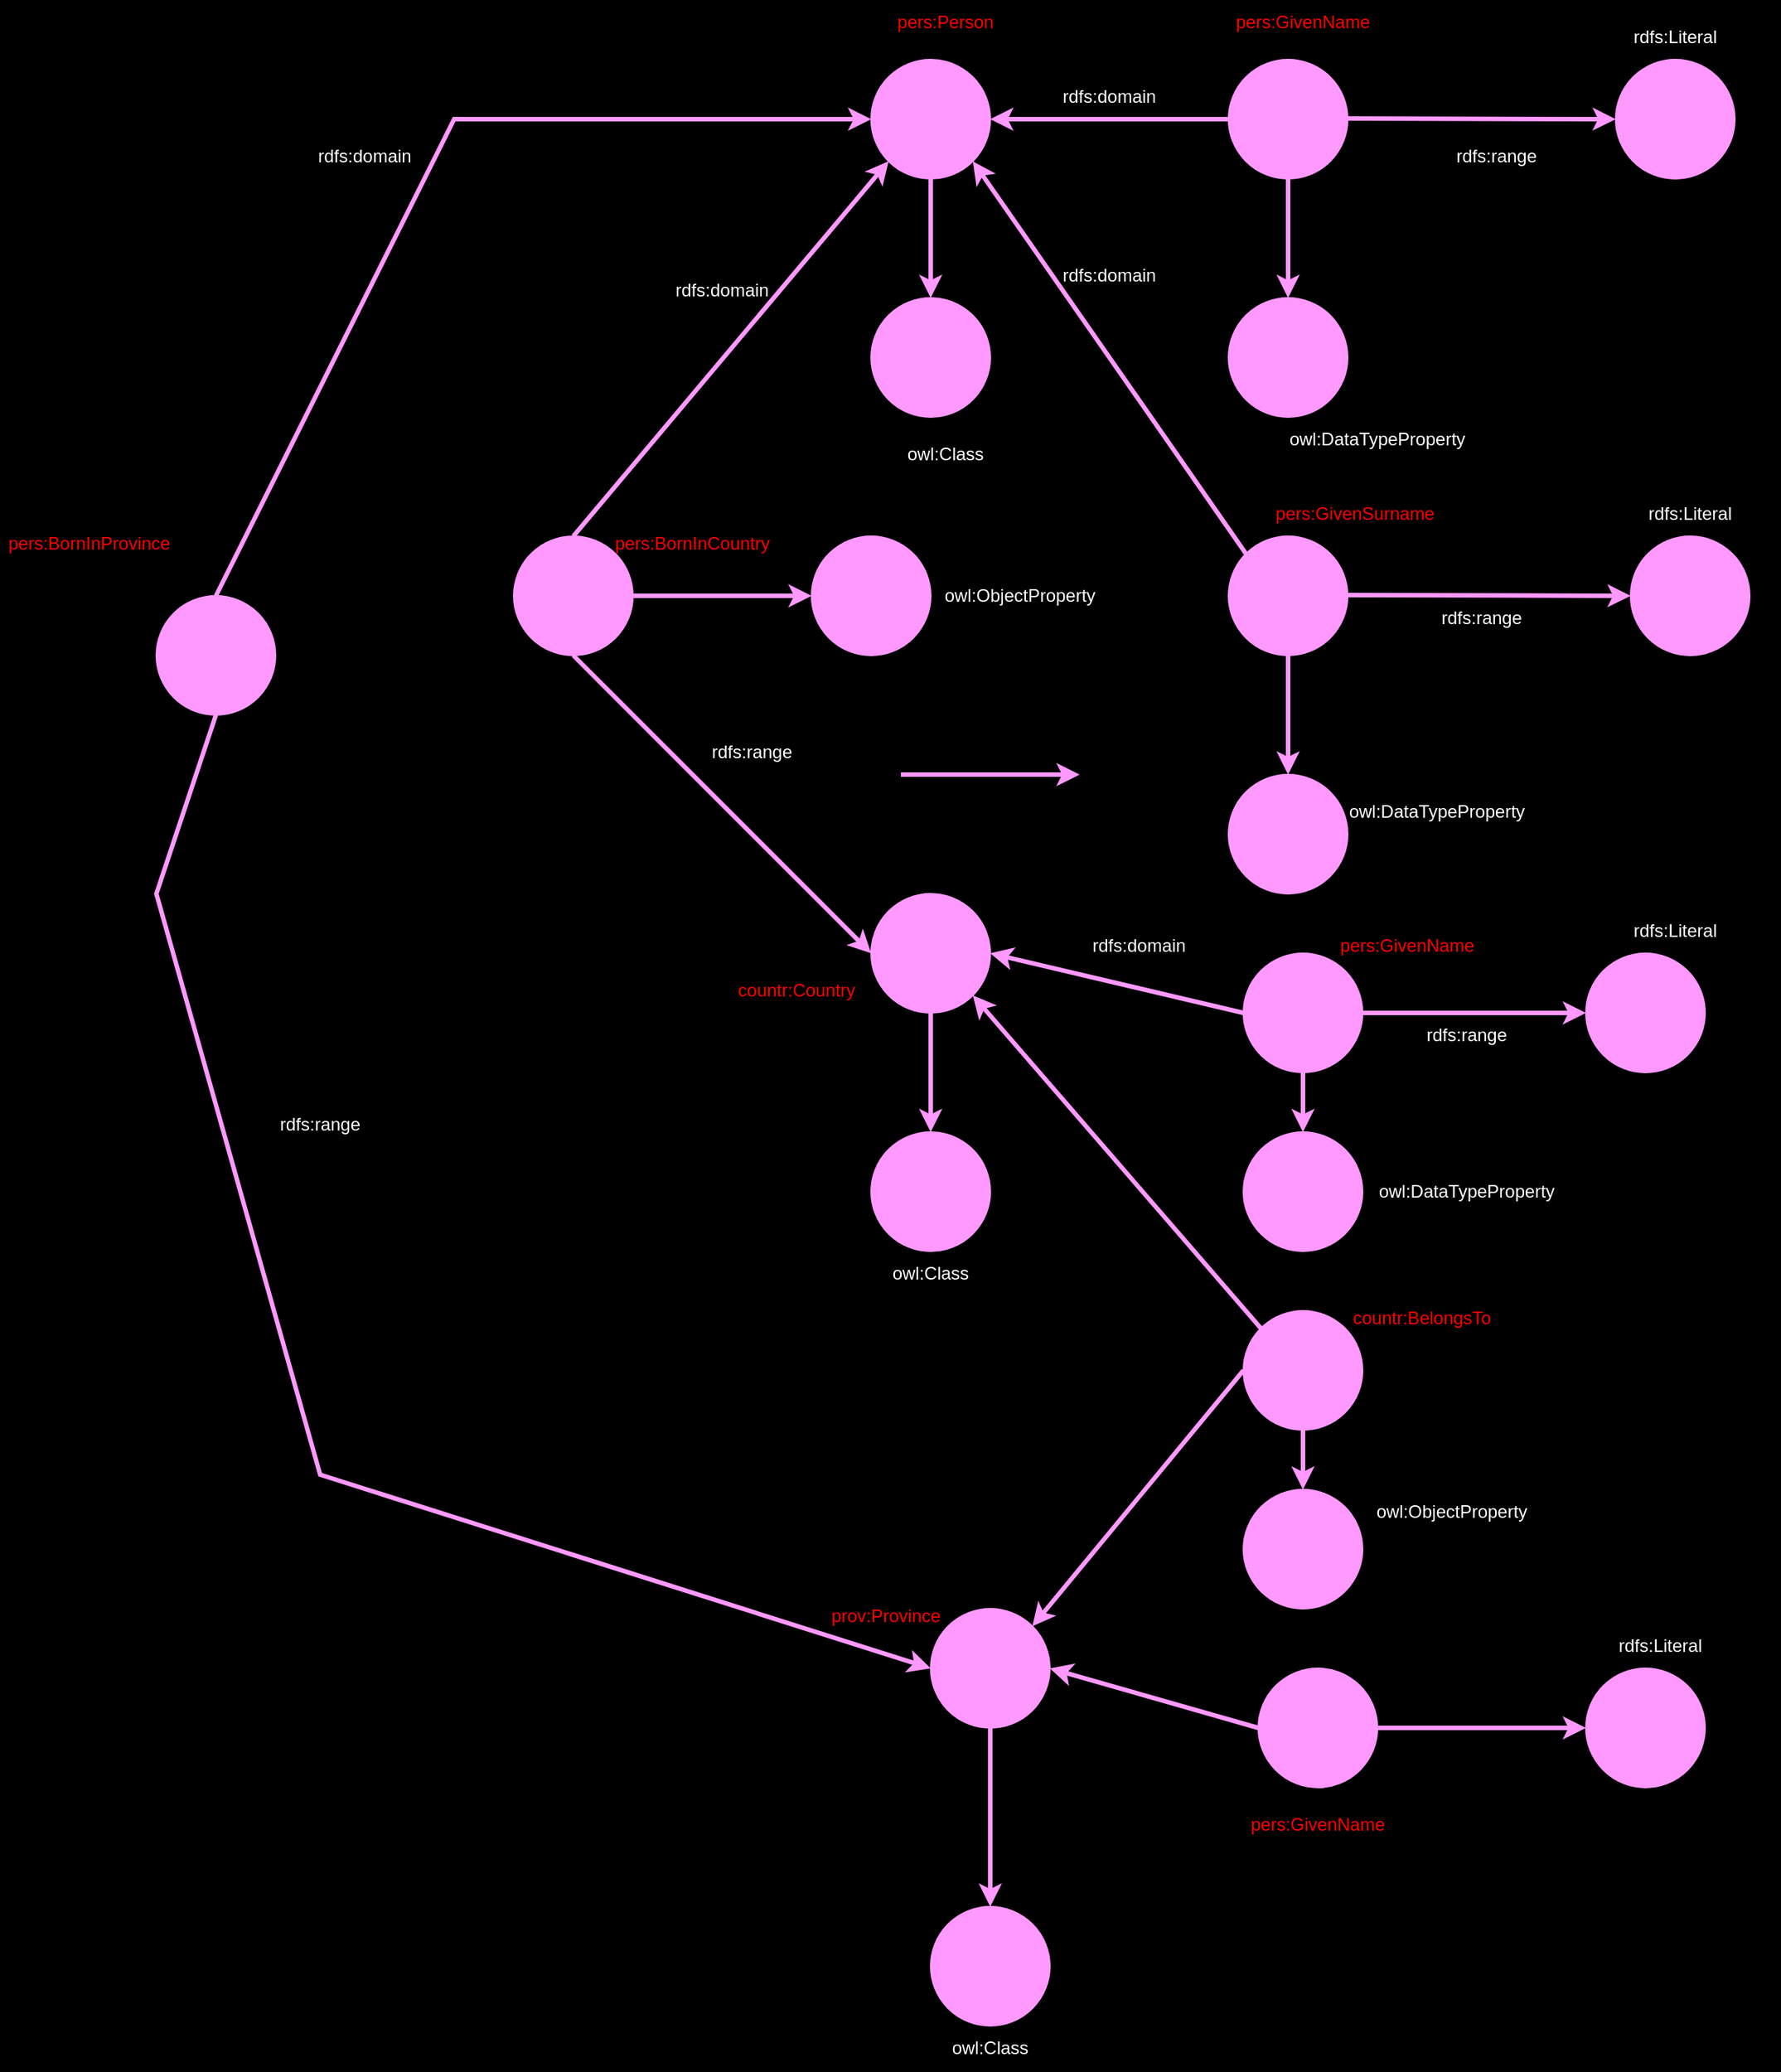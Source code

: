 <mxfile version="24.2.2" type="github">
  <diagram id="R2lEEEUBdFMjLlhIrx00" name="Page-1">
    <mxGraphModel dx="2122" dy="753" grid="1" gridSize="10" guides="1" tooltips="1" connect="1" arrows="1" fold="1" page="1" pageScale="1" pageWidth="850" pageHeight="1100" background="#000000" math="0" shadow="0" extFonts="Permanent Marker^https://fonts.googleapis.com/css?family=Permanent+Marker">
      <root>
        <mxCell id="0" />
        <mxCell id="1" parent="0" />
        <mxCell id="4SjUEF4Vs4CtEPpjbndP-1" value="" style="ellipse;whiteSpace=wrap;html=1;aspect=fixed;strokeColor=#FF99FF;fillColor=#FF99FF;" vertex="1" parent="1">
          <mxGeometry x="160" y="80" width="80" height="80" as="geometry" />
        </mxCell>
        <mxCell id="4SjUEF4Vs4CtEPpjbndP-2" value="" style="ellipse;whiteSpace=wrap;html=1;aspect=fixed;strokeColor=#FF99FF;fillColor=#FF99FF;" vertex="1" parent="1">
          <mxGeometry x="660" y="80" width="80" height="80" as="geometry" />
        </mxCell>
        <mxCell id="4SjUEF4Vs4CtEPpjbndP-3" value="" style="ellipse;whiteSpace=wrap;html=1;aspect=fixed;strokeColor=#FF99FF;fillColor=#FF99FF;" vertex="1" parent="1">
          <mxGeometry x="400" y="80" width="80" height="80" as="geometry" />
        </mxCell>
        <mxCell id="4SjUEF4Vs4CtEPpjbndP-4" value="" style="ellipse;whiteSpace=wrap;html=1;aspect=fixed;strokeColor=#FF99FF;fillColor=#FF99FF;" vertex="1" parent="1">
          <mxGeometry x="400" y="240" width="80" height="80" as="geometry" />
        </mxCell>
        <mxCell id="4SjUEF4Vs4CtEPpjbndP-5" value="" style="endArrow=classic;html=1;rounded=0;strokeColor=#FF99FF;strokeWidth=3;entryX=0;entryY=0.5;entryDx=0;entryDy=0;" edge="1" parent="1" target="4SjUEF4Vs4CtEPpjbndP-2">
          <mxGeometry width="50" height="50" relative="1" as="geometry">
            <mxPoint x="470" y="119.5" as="sourcePoint" />
            <mxPoint x="590" y="119.5" as="targetPoint" />
          </mxGeometry>
        </mxCell>
        <mxCell id="4SjUEF4Vs4CtEPpjbndP-10" value="" style="endArrow=classic;html=1;rounded=0;strokeColor=#FF99FF;strokeWidth=3;exitX=0;exitY=0.5;exitDx=0;exitDy=0;" edge="1" parent="1" source="4SjUEF4Vs4CtEPpjbndP-3">
          <mxGeometry width="50" height="50" relative="1" as="geometry">
            <mxPoint x="420" y="160" as="sourcePoint" />
            <mxPoint x="240" y="120" as="targetPoint" />
            <Array as="points" />
          </mxGeometry>
        </mxCell>
        <mxCell id="4SjUEF4Vs4CtEPpjbndP-11" value="" style="endArrow=classic;html=1;rounded=0;strokeColor=#FF99FF;strokeWidth=3;" edge="1" parent="1">
          <mxGeometry width="50" height="50" relative="1" as="geometry">
            <mxPoint x="440" y="160" as="sourcePoint" />
            <mxPoint x="440" y="240" as="targetPoint" />
          </mxGeometry>
        </mxCell>
        <mxCell id="4SjUEF4Vs4CtEPpjbndP-12" value="" style="endArrow=classic;html=1;rounded=0;strokeColor=#FF99FF;strokeWidth=3;exitX=0.5;exitY=1;exitDx=0;exitDy=0;entryX=0.5;entryY=0;entryDx=0;entryDy=0;" edge="1" parent="1" source="4SjUEF4Vs4CtEPpjbndP-1" target="4SjUEF4Vs4CtEPpjbndP-14">
          <mxGeometry width="50" height="50" relative="1" as="geometry">
            <mxPoint x="120" y="300" as="sourcePoint" />
            <mxPoint x="80" y="280" as="targetPoint" />
          </mxGeometry>
        </mxCell>
        <mxCell id="4SjUEF4Vs4CtEPpjbndP-13" value="" style="endArrow=classic;html=1;rounded=0;strokeColor=#FF99FF;strokeWidth=3;exitX=0;exitY=0;exitDx=0;exitDy=0;entryX=1;entryY=1;entryDx=0;entryDy=0;" edge="1" parent="1" source="4SjUEF4Vs4CtEPpjbndP-23" target="4SjUEF4Vs4CtEPpjbndP-1">
          <mxGeometry width="50" height="50" relative="1" as="geometry">
            <mxPoint x="220" y="150" as="sourcePoint" />
            <mxPoint x="360" y="420" as="targetPoint" />
          </mxGeometry>
        </mxCell>
        <mxCell id="4SjUEF4Vs4CtEPpjbndP-14" value="" style="ellipse;whiteSpace=wrap;html=1;aspect=fixed;strokeColor=#FF99FF;fillColor=#FF99FF;" vertex="1" parent="1">
          <mxGeometry x="160" y="240" width="80" height="80" as="geometry" />
        </mxCell>
        <mxCell id="4SjUEF4Vs4CtEPpjbndP-15" value="" style="ellipse;whiteSpace=wrap;html=1;aspect=fixed;strokeColor=#FF99FF;fillColor=#FF99FF;" vertex="1" parent="1">
          <mxGeometry x="-320" y="440" width="80" height="80" as="geometry" />
        </mxCell>
        <mxCell id="4SjUEF4Vs4CtEPpjbndP-16" value="" style="endArrow=classic;html=1;rounded=0;strokeColor=#FF99FF;strokeWidth=3;exitX=0.5;exitY=0;exitDx=0;exitDy=0;" edge="1" parent="1" source="4SjUEF4Vs4CtEPpjbndP-15" target="4SjUEF4Vs4CtEPpjbndP-1">
          <mxGeometry width="50" height="50" relative="1" as="geometry">
            <mxPoint x="-80" y="160" as="sourcePoint" />
            <mxPoint x="-70" y="250" as="targetPoint" />
            <Array as="points">
              <mxPoint x="-120" y="120" />
            </Array>
          </mxGeometry>
        </mxCell>
        <mxCell id="4SjUEF4Vs4CtEPpjbndP-17" value="" style="ellipse;whiteSpace=wrap;html=1;aspect=fixed;strokeColor=#FF99FF;fillColor=#FF99FF;" vertex="1" parent="1">
          <mxGeometry x="-80" y="400" width="80" height="80" as="geometry" />
        </mxCell>
        <mxCell id="4SjUEF4Vs4CtEPpjbndP-18" value="" style="endArrow=classic;html=1;rounded=0;strokeColor=#FF99FF;strokeWidth=3;entryX=0;entryY=0.5;entryDx=0;entryDy=0;" edge="1" parent="1" target="4SjUEF4Vs4CtEPpjbndP-24">
          <mxGeometry width="50" height="50" relative="1" as="geometry">
            <mxPoint x="480" y="439.5" as="sourcePoint" />
            <mxPoint x="600" y="439.5" as="targetPoint" />
          </mxGeometry>
        </mxCell>
        <mxCell id="4SjUEF4Vs4CtEPpjbndP-19" value="" style="endArrow=classic;html=1;rounded=0;strokeColor=#FF99FF;strokeWidth=3;exitX=0.5;exitY=0;exitDx=0;exitDy=0;entryX=0;entryY=1;entryDx=0;entryDy=0;" edge="1" parent="1" source="4SjUEF4Vs4CtEPpjbndP-17" target="4SjUEF4Vs4CtEPpjbndP-1">
          <mxGeometry width="50" height="50" relative="1" as="geometry">
            <mxPoint x="10" y="279" as="sourcePoint" />
            <mxPoint x="-70" y="210" as="targetPoint" />
          </mxGeometry>
        </mxCell>
        <mxCell id="4SjUEF4Vs4CtEPpjbndP-20" value="" style="endArrow=classic;html=1;rounded=0;strokeColor=#FF99FF;strokeWidth=3;exitX=1;exitY=0.5;exitDx=0;exitDy=0;" edge="1" parent="1" source="4SjUEF4Vs4CtEPpjbndP-17">
          <mxGeometry width="50" height="50" relative="1" as="geometry">
            <mxPoint x="15" y="440" as="sourcePoint" />
            <mxPoint x="120" y="440" as="targetPoint" />
          </mxGeometry>
        </mxCell>
        <mxCell id="4SjUEF4Vs4CtEPpjbndP-22" value="" style="endArrow=classic;html=1;rounded=0;strokeColor=#FF99FF;strokeWidth=3;exitX=0.5;exitY=1;exitDx=0;exitDy=0;entryX=0.5;entryY=0;entryDx=0;entryDy=0;" edge="1" parent="1" source="4SjUEF4Vs4CtEPpjbndP-23" target="4SjUEF4Vs4CtEPpjbndP-25">
          <mxGeometry width="50" height="50" relative="1" as="geometry">
            <mxPoint x="440" y="549" as="sourcePoint" />
            <mxPoint x="440" y="560" as="targetPoint" />
          </mxGeometry>
        </mxCell>
        <mxCell id="4SjUEF4Vs4CtEPpjbndP-23" value="" style="ellipse;whiteSpace=wrap;html=1;aspect=fixed;strokeColor=#FF99FF;fillColor=#FF99FF;" vertex="1" parent="1">
          <mxGeometry x="400" y="400" width="80" height="80" as="geometry" />
        </mxCell>
        <mxCell id="4SjUEF4Vs4CtEPpjbndP-24" value="" style="ellipse;whiteSpace=wrap;html=1;aspect=fixed;strokeColor=#FF99FF;fillColor=#FF99FF;" vertex="1" parent="1">
          <mxGeometry x="670" y="400" width="80" height="80" as="geometry" />
        </mxCell>
        <mxCell id="4SjUEF4Vs4CtEPpjbndP-25" value="" style="ellipse;whiteSpace=wrap;html=1;aspect=fixed;strokeColor=#FF99FF;fillColor=#FF99FF;" vertex="1" parent="1">
          <mxGeometry x="400" y="560" width="80" height="80" as="geometry" />
        </mxCell>
        <mxCell id="4SjUEF4Vs4CtEPpjbndP-26" value="" style="ellipse;whiteSpace=wrap;html=1;aspect=fixed;strokeColor=#FF99FF;fillColor=#FF99FF;" vertex="1" parent="1">
          <mxGeometry x="120" y="400" width="80" height="80" as="geometry" />
        </mxCell>
        <mxCell id="4SjUEF4Vs4CtEPpjbndP-28" value="" style="endArrow=classic;html=1;rounded=0;strokeColor=#FF99FF;strokeWidth=3;exitX=0.5;exitY=1;exitDx=0;exitDy=0;entryX=0;entryY=0.5;entryDx=0;entryDy=0;" edge="1" parent="1" source="4SjUEF4Vs4CtEPpjbndP-15" target="4SjUEF4Vs4CtEPpjbndP-50">
          <mxGeometry width="50" height="50" relative="1" as="geometry">
            <mxPoint x="-350" y="550" as="sourcePoint" />
            <mxPoint x="-240" y="920" as="targetPoint" />
            <Array as="points">
              <mxPoint x="-320" y="640" />
              <mxPoint x="-210" y="1030" />
            </Array>
          </mxGeometry>
        </mxCell>
        <mxCell id="4SjUEF4Vs4CtEPpjbndP-29" value="" style="endArrow=classic;html=1;rounded=0;strokeColor=#FF99FF;strokeWidth=3;entryX=0;entryY=0.5;entryDx=0;entryDy=0;exitX=1;exitY=0.5;exitDx=0;exitDy=0;" edge="1" parent="1" source="4SjUEF4Vs4CtEPpjbndP-35" target="4SjUEF4Vs4CtEPpjbndP-33">
          <mxGeometry width="50" height="50" relative="1" as="geometry">
            <mxPoint x="640" y="650" as="sourcePoint" />
            <mxPoint x="490" y="650" as="targetPoint" />
          </mxGeometry>
        </mxCell>
        <mxCell id="4SjUEF4Vs4CtEPpjbndP-30" value="" style="endArrow=classic;html=1;rounded=0;strokeColor=#FF99FF;strokeWidth=3;entryX=1;entryY=0.5;entryDx=0;entryDy=0;exitX=0;exitY=0.5;exitDx=0;exitDy=0;" edge="1" parent="1" source="4SjUEF4Vs4CtEPpjbndP-35" target="4SjUEF4Vs4CtEPpjbndP-34">
          <mxGeometry width="50" height="50" relative="1" as="geometry">
            <mxPoint x="190" y="570" as="sourcePoint" />
            <mxPoint x="310" y="570" as="targetPoint" />
          </mxGeometry>
        </mxCell>
        <mxCell id="4SjUEF4Vs4CtEPpjbndP-32" value="" style="endArrow=classic;html=1;rounded=0;strokeColor=#FF99FF;strokeWidth=3;entryX=0;entryY=0.5;entryDx=0;entryDy=0;exitX=0.5;exitY=1;exitDx=0;exitDy=0;" edge="1" parent="1" source="4SjUEF4Vs4CtEPpjbndP-17" target="4SjUEF4Vs4CtEPpjbndP-34">
          <mxGeometry width="50" height="50" relative="1" as="geometry">
            <mxPoint x="40" y="600" as="sourcePoint" />
            <mxPoint x="160" y="599.5" as="targetPoint" />
          </mxGeometry>
        </mxCell>
        <mxCell id="4SjUEF4Vs4CtEPpjbndP-33" value="" style="ellipse;whiteSpace=wrap;html=1;aspect=fixed;strokeColor=#FF99FF;fillColor=#FF99FF;" vertex="1" parent="1">
          <mxGeometry x="640" y="680" width="80" height="80" as="geometry" />
        </mxCell>
        <mxCell id="4SjUEF4Vs4CtEPpjbndP-34" value="" style="ellipse;whiteSpace=wrap;html=1;aspect=fixed;strokeColor=#FF99FF;fillColor=#FF99FF;" vertex="1" parent="1">
          <mxGeometry x="160" y="640" width="80" height="80" as="geometry" />
        </mxCell>
        <mxCell id="4SjUEF4Vs4CtEPpjbndP-35" value="" style="ellipse;whiteSpace=wrap;html=1;aspect=fixed;strokeColor=#FF99FF;fillColor=#FF99FF;" vertex="1" parent="1">
          <mxGeometry x="410" y="680" width="80" height="80" as="geometry" />
        </mxCell>
        <mxCell id="4SjUEF4Vs4CtEPpjbndP-36" value="" style="ellipse;whiteSpace=wrap;html=1;aspect=fixed;strokeColor=#FF99FF;fillColor=#FF99FF;" vertex="1" parent="1">
          <mxGeometry x="160" y="800" width="80" height="80" as="geometry" />
        </mxCell>
        <mxCell id="4SjUEF4Vs4CtEPpjbndP-37" value="" style="endArrow=classic;html=1;rounded=0;strokeColor=#FF99FF;strokeWidth=3;" edge="1" parent="1">
          <mxGeometry width="50" height="50" relative="1" as="geometry">
            <mxPoint x="180" y="560" as="sourcePoint" />
            <mxPoint x="300" y="560" as="targetPoint" />
          </mxGeometry>
        </mxCell>
        <mxCell id="4SjUEF4Vs4CtEPpjbndP-38" value="" style="endArrow=classic;html=1;rounded=0;strokeColor=#FF99FF;strokeWidth=3;exitX=0.5;exitY=1;exitDx=0;exitDy=0;entryX=0.5;entryY=0;entryDx=0;entryDy=0;" edge="1" parent="1" source="4SjUEF4Vs4CtEPpjbndP-44" target="4SjUEF4Vs4CtEPpjbndP-47">
          <mxGeometry width="50" height="50" relative="1" as="geometry">
            <mxPoint x="390" y="1050" as="sourcePoint" />
            <mxPoint x="450" y="1120" as="targetPoint" />
          </mxGeometry>
        </mxCell>
        <mxCell id="4SjUEF4Vs4CtEPpjbndP-40" value="" style="endArrow=classic;html=1;rounded=0;strokeColor=#FF99FF;strokeWidth=3;entryX=0.5;entryY=0;entryDx=0;entryDy=0;exitX=0.5;exitY=1;exitDx=0;exitDy=0;" edge="1" parent="1" source="4SjUEF4Vs4CtEPpjbndP-35" target="4SjUEF4Vs4CtEPpjbndP-43">
          <mxGeometry width="50" height="50" relative="1" as="geometry">
            <mxPoint x="260" y="640" as="sourcePoint" />
            <mxPoint x="380" y="640" as="targetPoint" />
          </mxGeometry>
        </mxCell>
        <mxCell id="4SjUEF4Vs4CtEPpjbndP-41" value="" style="endArrow=classic;html=1;rounded=0;strokeColor=#FF99FF;strokeWidth=3;exitX=0;exitY=0;exitDx=0;exitDy=0;entryX=1;entryY=1;entryDx=0;entryDy=0;" edge="1" parent="1" source="4SjUEF4Vs4CtEPpjbndP-44" target="4SjUEF4Vs4CtEPpjbndP-34">
          <mxGeometry width="50" height="50" relative="1" as="geometry">
            <mxPoint x="230" y="780" as="sourcePoint" />
            <mxPoint x="350" y="780" as="targetPoint" />
          </mxGeometry>
        </mxCell>
        <mxCell id="4SjUEF4Vs4CtEPpjbndP-42" value="" style="endArrow=classic;html=1;rounded=0;strokeColor=#FF99FF;strokeWidth=3;exitX=0.5;exitY=1;exitDx=0;exitDy=0;entryX=0.5;entryY=0;entryDx=0;entryDy=0;" edge="1" parent="1" source="4SjUEF4Vs4CtEPpjbndP-34" target="4SjUEF4Vs4CtEPpjbndP-36">
          <mxGeometry width="50" height="50" relative="1" as="geometry">
            <mxPoint x="220" y="740" as="sourcePoint" />
            <mxPoint x="340" y="740" as="targetPoint" />
          </mxGeometry>
        </mxCell>
        <mxCell id="4SjUEF4Vs4CtEPpjbndP-43" value="" style="ellipse;whiteSpace=wrap;html=1;aspect=fixed;strokeColor=#FF99FF;fillColor=#FF99FF;" vertex="1" parent="1">
          <mxGeometry x="410" y="800" width="80" height="80" as="geometry" />
        </mxCell>
        <mxCell id="4SjUEF4Vs4CtEPpjbndP-44" value="" style="ellipse;whiteSpace=wrap;html=1;aspect=fixed;strokeColor=#FF99FF;fillColor=#FF99FF;" vertex="1" parent="1">
          <mxGeometry x="410" y="920" width="80" height="80" as="geometry" />
        </mxCell>
        <mxCell id="4SjUEF4Vs4CtEPpjbndP-47" value="" style="ellipse;whiteSpace=wrap;html=1;aspect=fixed;strokeColor=#FF99FF;fillColor=#FF99FF;" vertex="1" parent="1">
          <mxGeometry x="410" y="1040" width="80" height="80" as="geometry" />
        </mxCell>
        <mxCell id="4SjUEF4Vs4CtEPpjbndP-50" value="" style="ellipse;whiteSpace=wrap;html=1;aspect=fixed;strokeColor=#FF99FF;fillColor=#FF99FF;" vertex="1" parent="1">
          <mxGeometry x="200" y="1120" width="80" height="80" as="geometry" />
        </mxCell>
        <mxCell id="4SjUEF4Vs4CtEPpjbndP-51" value="&lt;font color=&quot;#ff0000&quot;&gt;pers:Person&lt;/font&gt;" style="text;strokeColor=none;align=center;fillColor=none;html=1;verticalAlign=middle;whiteSpace=wrap;rounded=0;" vertex="1" parent="1">
          <mxGeometry x="150" y="40" width="120" height="30" as="geometry" />
        </mxCell>
        <mxCell id="4SjUEF4Vs4CtEPpjbndP-52" value="&lt;font color=&quot;#ff0000&quot;&gt;pers:GivenName&lt;/font&gt;&lt;span style=&quot;color: rgba(0, 0, 0, 0); font-family: monospace; font-size: 0px; text-align: start; text-wrap: nowrap;&quot;&gt;%3CmxGraphModel%3E%3Croot%3E%3CmxCell%20id%3D%220%22%2F%3E%3CmxCell%20id%3D%221%22%20parent%3D%220%22%2F%3E%3CmxCell%20id%3D%222%22%20value%3D%22%26lt%3Bfont%20color%3D%26quot%3B%23ff0000%26quot%3B%26gt%3Bpers%3APerson%26lt%3B%2Ffont%26gt%3B%22%20style%3D%22text%3BstrokeColor%3Dnone%3Balign%3Dcenter%3BfillColor%3Dnone%3Bhtml%3D1%3BverticalAlign%3Dmiddle%3BwhiteSpace%3Dwrap%3Brounded%3D0%3B%22%20vertex%3D%221%22%20parent%3D%221%22%3E%3CmxGeometry%20x%3D%22150%22%20y%3D%2240%22%20width%3D%22120%22%20height%3D%2230%22%20as%3D%22geometry%22%2F%3E%3C%2FmxCell%3E%3C%2Froot%3E%3C%2FmxGraphModel%3E&lt;/span&gt;" style="text;strokeColor=none;align=center;fillColor=none;html=1;verticalAlign=middle;whiteSpace=wrap;rounded=0;" vertex="1" parent="1">
          <mxGeometry x="390" y="40" width="120" height="30" as="geometry" />
        </mxCell>
        <mxCell id="4SjUEF4Vs4CtEPpjbndP-53" value="&lt;font color=&quot;#ff0000&quot;&gt;pers:GivenSurname&lt;/font&gt;&lt;span style=&quot;color: rgba(0, 0, 0, 0); font-family: monospace; font-size: 0px; text-align: start; text-wrap: nowrap;&quot;&gt;%3CmxGraphModel%3E%3Croot%3E%3CmxCell%20id%3D%220%22%2F%3E%3CmxCell%20id%3D%221%22%20parent%3D%220%22%2F%3E%3CmxCell%20id%3D%222%22%20value%3D%22%26lt%3Bfont%20color%3D%26quot%3B%23ff0000%26quot%3B%26gt%3Bpers%3APerson%26lt%3B%2Ffont%26gt%3B%22%20style%3D%22text%3BstrokeColor%3Dnone%3Balign%3Dcenter%3BfillColor%3Dnone%3Bhtml%3D1%3BverticalAlign%3Dmiddle%3BwhiteSpace%3Dwrap%3Brounded%3D0%3B%22%20vertex%3D%221%22%20parent%3D%221%22%3E%3CmxGeometry%20x%3D%22150%22%20y%3D%2240%22%20width%3D%22120%22%20height%3D%2230%22%20as%3D%22geometry%22%2F%3E%3C%2FmxCell%3E%3C%2Froot%3E%3C%2FmxGraphModel%3E&lt;/span&gt;" style="text;strokeColor=none;align=center;fillColor=none;html=1;verticalAlign=middle;whiteSpace=wrap;rounded=0;" vertex="1" parent="1">
          <mxGeometry x="425" y="370" width="120" height="30" as="geometry" />
        </mxCell>
        <mxCell id="4SjUEF4Vs4CtEPpjbndP-54" value="&lt;font color=&quot;#ffffff&quot;&gt;rdfs:Literal&lt;/font&gt;" style="text;strokeColor=none;align=center;fillColor=none;html=1;verticalAlign=middle;whiteSpace=wrap;rounded=0;" vertex="1" parent="1">
          <mxGeometry x="640" y="50" width="120" height="30" as="geometry" />
        </mxCell>
        <mxCell id="4SjUEF4Vs4CtEPpjbndP-55" value="&lt;font color=&quot;#ffffff&quot;&gt;rdfs:Literal&lt;/font&gt;" style="text;strokeColor=none;align=center;fillColor=none;html=1;verticalAlign=middle;whiteSpace=wrap;rounded=0;" vertex="1" parent="1">
          <mxGeometry x="650" y="370" width="120" height="30" as="geometry" />
        </mxCell>
        <mxCell id="4SjUEF4Vs4CtEPpjbndP-56" value="&lt;font color=&quot;#ffffff&quot;&gt;rdfs:Literal&lt;/font&gt;" style="text;strokeColor=none;align=center;fillColor=none;html=1;verticalAlign=middle;whiteSpace=wrap;rounded=0;" vertex="1" parent="1">
          <mxGeometry x="640" y="650" width="120" height="30" as="geometry" />
        </mxCell>
        <mxCell id="4SjUEF4Vs4CtEPpjbndP-57" value="&lt;font color=&quot;#ffffff&quot;&gt;rdfs:range&lt;/font&gt;" style="text;strokeColor=none;align=center;fillColor=none;html=1;verticalAlign=middle;whiteSpace=wrap;rounded=0;" vertex="1" parent="1">
          <mxGeometry x="520" y="130" width="120" height="30" as="geometry" />
        </mxCell>
        <mxCell id="4SjUEF4Vs4CtEPpjbndP-58" value="&lt;font color=&quot;#ffffff&quot;&gt;owl:DataTypeProperty&lt;/font&gt;" style="text;strokeColor=none;align=center;fillColor=none;html=1;verticalAlign=middle;whiteSpace=wrap;rounded=0;" vertex="1" parent="1">
          <mxGeometry x="440" y="320" width="120" height="30" as="geometry" />
        </mxCell>
        <mxCell id="4SjUEF4Vs4CtEPpjbndP-59" value="&lt;font color=&quot;#ffffff&quot;&gt;rdfs:domain&lt;/font&gt;" style="text;strokeColor=none;align=center;fillColor=none;html=1;verticalAlign=middle;whiteSpace=wrap;rounded=0;" vertex="1" parent="1">
          <mxGeometry x="260" y="210" width="120" height="30" as="geometry" />
        </mxCell>
        <mxCell id="4SjUEF4Vs4CtEPpjbndP-62" value="&lt;font color=&quot;#ffffff&quot;&gt;rdfs:domain&lt;/font&gt;" style="text;strokeColor=none;align=center;fillColor=none;html=1;verticalAlign=middle;whiteSpace=wrap;rounded=0;" vertex="1" parent="1">
          <mxGeometry x="260" y="90" width="120" height="30" as="geometry" />
        </mxCell>
        <mxCell id="4SjUEF4Vs4CtEPpjbndP-64" value="&lt;font color=&quot;#ffffff&quot;&gt;owl:DataTypeProperty&lt;/font&gt;" style="text;strokeColor=none;align=center;fillColor=none;html=1;verticalAlign=middle;whiteSpace=wrap;rounded=0;" vertex="1" parent="1">
          <mxGeometry x="480" y="570" width="120" height="30" as="geometry" />
        </mxCell>
        <mxCell id="4SjUEF4Vs4CtEPpjbndP-65" value="&lt;font color=&quot;#ffffff&quot;&gt;rdfs:range&lt;/font&gt;" style="text;strokeColor=none;align=center;fillColor=none;html=1;verticalAlign=middle;whiteSpace=wrap;rounded=0;" vertex="1" parent="1">
          <mxGeometry x="510" y="440" width="120" height="30" as="geometry" />
        </mxCell>
        <mxCell id="4SjUEF4Vs4CtEPpjbndP-66" value="&lt;font color=&quot;#ffffff&quot;&gt;owl:Class&lt;/font&gt;" style="text;strokeColor=none;align=center;fillColor=none;html=1;verticalAlign=middle;whiteSpace=wrap;rounded=0;" vertex="1" parent="1">
          <mxGeometry x="150" y="330" width="120" height="30" as="geometry" />
        </mxCell>
        <mxCell id="4SjUEF4Vs4CtEPpjbndP-67" value="&lt;font color=&quot;#ffffff&quot;&gt;owl:ObjectProperty&lt;/font&gt;" style="text;strokeColor=none;align=center;fillColor=none;html=1;verticalAlign=middle;whiteSpace=wrap;rounded=0;" vertex="1" parent="1">
          <mxGeometry x="200" y="425" width="120" height="30" as="geometry" />
        </mxCell>
        <mxCell id="4SjUEF4Vs4CtEPpjbndP-68" value="&lt;font color=&quot;#ffffff&quot;&gt;rdfs:domain&lt;/font&gt;" style="text;strokeColor=none;align=center;fillColor=none;html=1;verticalAlign=middle;whiteSpace=wrap;rounded=0;" vertex="1" parent="1">
          <mxGeometry y="220" width="120" height="30" as="geometry" />
        </mxCell>
        <mxCell id="4SjUEF4Vs4CtEPpjbndP-69" value="&lt;font color=&quot;#ffffff&quot;&gt;rdfs:domain&lt;/font&gt;" style="text;strokeColor=none;align=center;fillColor=none;html=1;verticalAlign=middle;whiteSpace=wrap;rounded=0;" vertex="1" parent="1">
          <mxGeometry x="-240" y="130" width="120" height="30" as="geometry" />
        </mxCell>
        <mxCell id="4SjUEF4Vs4CtEPpjbndP-70" value="&lt;font color=&quot;#ff0000&quot;&gt;pers:BornInProvince&lt;/font&gt;" style="text;strokeColor=none;align=center;fillColor=none;html=1;verticalAlign=middle;whiteSpace=wrap;rounded=0;" vertex="1" parent="1">
          <mxGeometry x="-425" y="390" width="120" height="30" as="geometry" />
        </mxCell>
        <mxCell id="4SjUEF4Vs4CtEPpjbndP-71" value="&lt;font color=&quot;#ffffff&quot;&gt;rdfs:range&lt;/font&gt;" style="text;strokeColor=none;align=center;fillColor=none;html=1;verticalAlign=middle;whiteSpace=wrap;rounded=0;" vertex="1" parent="1">
          <mxGeometry x="-270" y="780" width="120" height="30" as="geometry" />
        </mxCell>
        <mxCell id="4SjUEF4Vs4CtEPpjbndP-73" value="&lt;font color=&quot;#ff0000&quot;&gt;pers:BornInCountry&lt;/font&gt;" style="text;strokeColor=none;align=center;fillColor=none;html=1;verticalAlign=middle;whiteSpace=wrap;rounded=0;" vertex="1" parent="1">
          <mxGeometry x="-20" y="390" width="120" height="30" as="geometry" />
        </mxCell>
        <mxCell id="4SjUEF4Vs4CtEPpjbndP-74" value="&lt;font color=&quot;#ffffff&quot;&gt;rdfs:range&lt;/font&gt;" style="text;strokeColor=none;align=center;fillColor=none;html=1;verticalAlign=middle;whiteSpace=wrap;rounded=0;" vertex="1" parent="1">
          <mxGeometry x="20" y="530" width="120" height="30" as="geometry" />
        </mxCell>
        <mxCell id="4SjUEF4Vs4CtEPpjbndP-75" value="&lt;font color=&quot;#ff0000&quot;&gt;countr:Country&lt;/font&gt;" style="text;strokeColor=none;align=center;fillColor=none;html=1;verticalAlign=middle;whiteSpace=wrap;rounded=0;" vertex="1" parent="1">
          <mxGeometry x="50" y="690" width="120" height="30" as="geometry" />
        </mxCell>
        <mxCell id="4SjUEF4Vs4CtEPpjbndP-76" value="&lt;font color=&quot;#ffffff&quot;&gt;rdfs:domain&lt;/font&gt;" style="text;strokeColor=none;align=center;fillColor=none;html=1;verticalAlign=middle;whiteSpace=wrap;rounded=0;" vertex="1" parent="1">
          <mxGeometry x="280" y="660" width="120" height="30" as="geometry" />
        </mxCell>
        <mxCell id="4SjUEF4Vs4CtEPpjbndP-77" value="&lt;font color=&quot;#ff0000&quot;&gt;pers:GivenName&lt;/font&gt;&lt;span style=&quot;color: rgba(0, 0, 0, 0); font-family: monospace; font-size: 0px; text-align: start; text-wrap: nowrap;&quot;&gt;%3CmxGraphModel%3E%3Croot%3E%3CmxCell%20id%3D%220%22%2F%3E%3CmxCell%20id%3D%221%22%20parent%3D%220%22%2F%3E%3CmxCell%20id%3D%222%22%20value%3D%22%26lt%3Bfont%20color%3D%26quot%3B%23ff0000%26quot%3B%26gt%3Bpers%3APerson%26lt%3B%2Ffont%26gt%3B%22%20style%3D%22text%3BstrokeColor%3Dnone%3Balign%3Dcenter%3BfillColor%3Dnone%3Bhtml%3D1%3BverticalAlign%3Dmiddle%3BwhiteSpace%3Dwrap%3Brounded%3D0%3B%22%20vertex%3D%221%22%20parent%3D%221%22%3E%3CmxGeometry%20x%3D%22150%22%20y%3D%2240%22%20width%3D%22120%22%20height%3D%2230%22%20as%3D%22geometry%22%2F%3E%3C%2FmxCell%3E%3C%2Froot%3E%3C%2FmxGraphModel%3E&lt;/span&gt;" style="text;strokeColor=none;align=center;fillColor=none;html=1;verticalAlign=middle;whiteSpace=wrap;rounded=0;" vertex="1" parent="1">
          <mxGeometry x="460" y="660" width="120" height="30" as="geometry" />
        </mxCell>
        <mxCell id="4SjUEF4Vs4CtEPpjbndP-78" value="&lt;font color=&quot;#ffffff&quot;&gt;rdfs:range&lt;/font&gt;" style="text;strokeColor=none;align=center;fillColor=none;html=1;verticalAlign=middle;whiteSpace=wrap;rounded=0;" vertex="1" parent="1">
          <mxGeometry x="500" y="720" width="120" height="30" as="geometry" />
        </mxCell>
        <mxCell id="4SjUEF4Vs4CtEPpjbndP-79" value="&lt;font color=&quot;#ffffff&quot;&gt;owl:DataTypeProperty&lt;/font&gt;" style="text;strokeColor=none;align=center;fillColor=none;html=1;verticalAlign=middle;whiteSpace=wrap;rounded=0;" vertex="1" parent="1">
          <mxGeometry x="500" y="825" width="120" height="30" as="geometry" />
        </mxCell>
        <mxCell id="4SjUEF4Vs4CtEPpjbndP-80" value="&lt;font color=&quot;#ffffff&quot;&gt;owl:Class&lt;/font&gt;" style="text;strokeColor=none;align=center;fillColor=none;html=1;verticalAlign=middle;whiteSpace=wrap;rounded=0;" vertex="1" parent="1">
          <mxGeometry x="140" y="880" width="120" height="30" as="geometry" />
        </mxCell>
        <mxCell id="4SjUEF4Vs4CtEPpjbndP-81" value="&lt;font color=&quot;#ff0000&quot;&gt;countr:BelongsTo&lt;/font&gt;" style="text;strokeColor=none;align=center;fillColor=none;html=1;verticalAlign=middle;whiteSpace=wrap;rounded=0;" vertex="1" parent="1">
          <mxGeometry x="470" y="910" width="120" height="30" as="geometry" />
        </mxCell>
        <mxCell id="4SjUEF4Vs4CtEPpjbndP-82" value="&lt;font color=&quot;#ffffff&quot;&gt;owl:ObjectProperty&lt;/font&gt;" style="text;strokeColor=none;align=center;fillColor=none;html=1;verticalAlign=middle;whiteSpace=wrap;rounded=0;" vertex="1" parent="1">
          <mxGeometry x="490" y="1040" width="120" height="30" as="geometry" />
        </mxCell>
        <mxCell id="4SjUEF4Vs4CtEPpjbndP-83" value="" style="endArrow=classic;html=1;rounded=0;strokeColor=#FF99FF;strokeWidth=3;exitX=0;exitY=0.5;exitDx=0;exitDy=0;entryX=1;entryY=0;entryDx=0;entryDy=0;" edge="1" parent="1" source="4SjUEF4Vs4CtEPpjbndP-44" target="4SjUEF4Vs4CtEPpjbndP-50">
          <mxGeometry width="50" height="50" relative="1" as="geometry">
            <mxPoint x="290" y="1015" as="sourcePoint" />
            <mxPoint x="290" y="1095" as="targetPoint" />
          </mxGeometry>
        </mxCell>
        <mxCell id="4SjUEF4Vs4CtEPpjbndP-84" value="" style="ellipse;whiteSpace=wrap;html=1;aspect=fixed;strokeColor=#FF99FF;fillColor=#FF99FF;" vertex="1" parent="1">
          <mxGeometry x="640" y="1160" width="80" height="80" as="geometry" />
        </mxCell>
        <mxCell id="4SjUEF4Vs4CtEPpjbndP-85" value="" style="ellipse;whiteSpace=wrap;html=1;aspect=fixed;strokeColor=#FF99FF;fillColor=#FF99FF;" vertex="1" parent="1">
          <mxGeometry x="420" y="1160" width="80" height="80" as="geometry" />
        </mxCell>
        <mxCell id="4SjUEF4Vs4CtEPpjbndP-86" value="" style="endArrow=classic;html=1;rounded=0;strokeColor=#FF99FF;strokeWidth=3;exitX=0;exitY=0.5;exitDx=0;exitDy=0;entryX=1;entryY=0.5;entryDx=0;entryDy=0;" edge="1" parent="1" source="4SjUEF4Vs4CtEPpjbndP-85" target="4SjUEF4Vs4CtEPpjbndP-50">
          <mxGeometry width="50" height="50" relative="1" as="geometry">
            <mxPoint x="420" y="970" as="sourcePoint" />
            <mxPoint x="278" y="1142" as="targetPoint" />
          </mxGeometry>
        </mxCell>
        <mxCell id="4SjUEF4Vs4CtEPpjbndP-87" value="" style="endArrow=classic;html=1;rounded=0;strokeColor=#FF99FF;strokeWidth=3;exitX=1;exitY=0.5;exitDx=0;exitDy=0;entryX=0;entryY=0.5;entryDx=0;entryDy=0;" edge="1" parent="1" source="4SjUEF4Vs4CtEPpjbndP-85" target="4SjUEF4Vs4CtEPpjbndP-84">
          <mxGeometry width="50" height="50" relative="1" as="geometry">
            <mxPoint x="565" y="1300" as="sourcePoint" />
            <mxPoint x="425" y="1260" as="targetPoint" />
          </mxGeometry>
        </mxCell>
        <mxCell id="4SjUEF4Vs4CtEPpjbndP-88" value="&lt;font color=&quot;#ff0000&quot;&gt;pers:GivenName&lt;/font&gt;&lt;span style=&quot;color: rgba(0, 0, 0, 0); font-family: monospace; font-size: 0px; text-align: start; text-wrap: nowrap;&quot;&gt;%3CmxGraphModel%3E%3Croot%3E%3CmxCell%20id%3D%220%22%2F%3E%3CmxCell%20id%3D%221%22%20parent%3D%220%22%2F%3E%3CmxCell%20id%3D%222%22%20value%3D%22%26lt%3Bfont%20color%3D%26quot%3B%23ff0000%26quot%3B%26gt%3Bpers%3APerson%26lt%3B%2Ffont%26gt%3B%22%20style%3D%22text%3BstrokeColor%3Dnone%3Balign%3Dcenter%3BfillColor%3Dnone%3Bhtml%3D1%3BverticalAlign%3Dmiddle%3BwhiteSpace%3Dwrap%3Brounded%3D0%3B%22%20vertex%3D%221%22%20parent%3D%221%22%3E%3CmxGeometry%20x%3D%22150%22%20y%3D%2240%22%20width%3D%22120%22%20height%3D%2230%22%20as%3D%22geometry%22%2F%3E%3C%2FmxCell%3E%3C%2Froot%3E%3C%2FmxGraphModel%3E&lt;/span&gt;" style="text;strokeColor=none;align=center;fillColor=none;html=1;verticalAlign=middle;whiteSpace=wrap;rounded=0;" vertex="1" parent="1">
          <mxGeometry x="400" y="1250" width="120" height="30" as="geometry" />
        </mxCell>
        <mxCell id="4SjUEF4Vs4CtEPpjbndP-89" value="&lt;font color=&quot;#ffffff&quot;&gt;rdfs:Literal&lt;/font&gt;" style="text;strokeColor=none;align=center;fillColor=none;html=1;verticalAlign=middle;whiteSpace=wrap;rounded=0;" vertex="1" parent="1">
          <mxGeometry x="630" y="1130" width="120" height="30" as="geometry" />
        </mxCell>
        <mxCell id="4SjUEF4Vs4CtEPpjbndP-90" value="&lt;font color=&quot;#ff0000&quot;&gt;prov:Province&lt;/font&gt;" style="text;strokeColor=none;align=center;fillColor=none;html=1;verticalAlign=middle;whiteSpace=wrap;rounded=0;" vertex="1" parent="1">
          <mxGeometry x="110" y="1110" width="120" height="30" as="geometry" />
        </mxCell>
        <mxCell id="4SjUEF4Vs4CtEPpjbndP-93" value="" style="endArrow=classic;html=1;rounded=0;strokeColor=#FF99FF;strokeWidth=3;exitX=0.5;exitY=1;exitDx=0;exitDy=0;" edge="1" parent="1" source="4SjUEF4Vs4CtEPpjbndP-50">
          <mxGeometry width="50" height="50" relative="1" as="geometry">
            <mxPoint x="180" y="1320" as="sourcePoint" />
            <mxPoint x="240" y="1320" as="targetPoint" />
          </mxGeometry>
        </mxCell>
        <mxCell id="4SjUEF4Vs4CtEPpjbndP-94" value="" style="ellipse;whiteSpace=wrap;html=1;aspect=fixed;strokeColor=#FF99FF;fillColor=#FF99FF;" vertex="1" parent="1">
          <mxGeometry x="200" y="1320" width="80" height="80" as="geometry" />
        </mxCell>
        <mxCell id="4SjUEF4Vs4CtEPpjbndP-95" value="&lt;font color=&quot;#ffffff&quot;&gt;owl:Class&lt;/font&gt;" style="text;strokeColor=none;align=center;fillColor=none;html=1;verticalAlign=middle;whiteSpace=wrap;rounded=0;" vertex="1" parent="1">
          <mxGeometry x="180" y="1400" width="120" height="30" as="geometry" />
        </mxCell>
      </root>
    </mxGraphModel>
  </diagram>
</mxfile>
